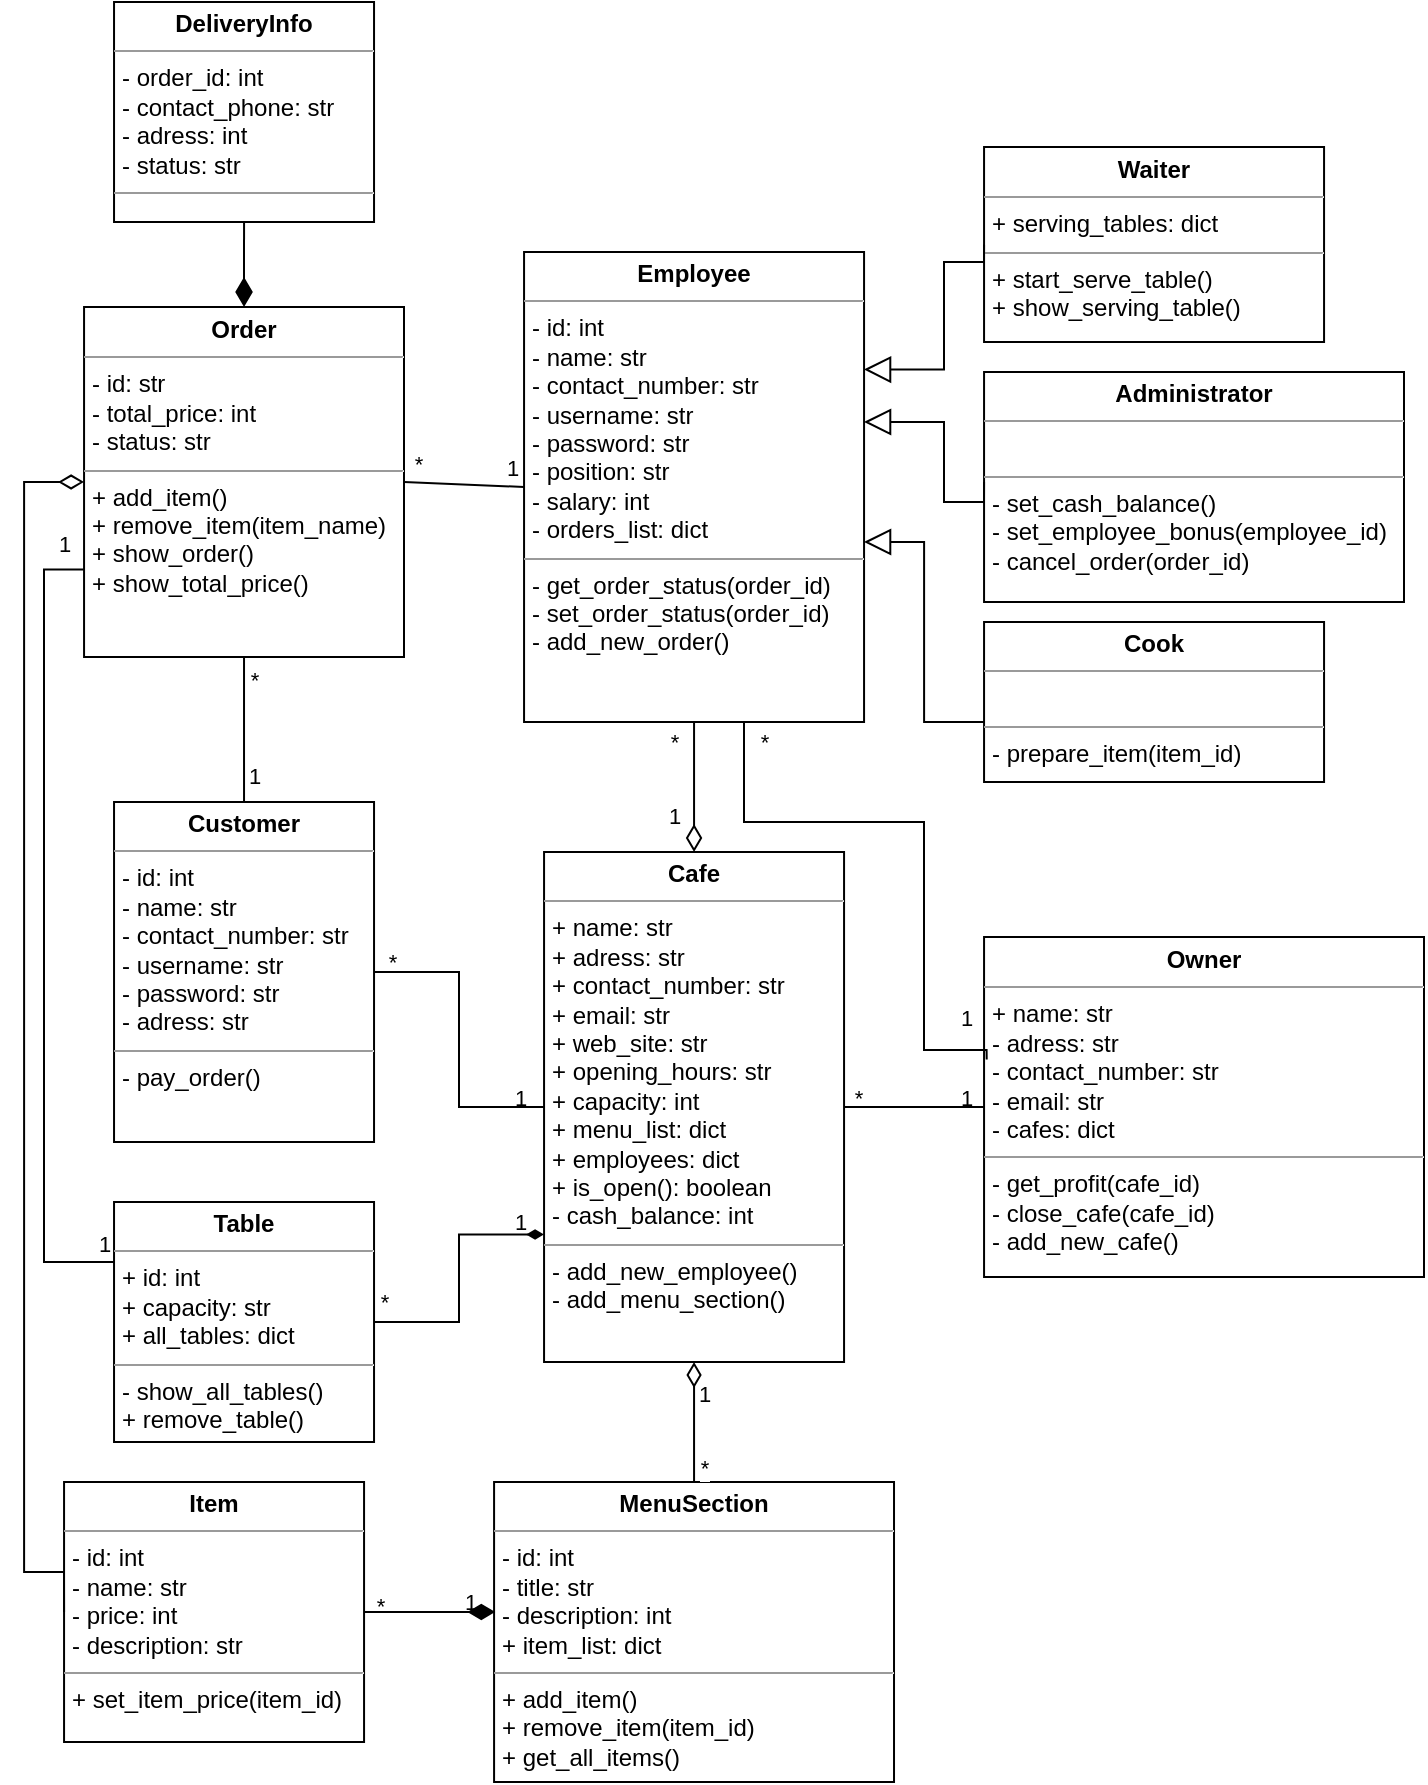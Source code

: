 <mxfile compressed="true" version="14.6.13" type="device"><diagram name="Page-1" id="c4acf3e9-155e-7222-9cf6-157b1a14988f"><mxGraphModel dx="946" dy="614" grid="1" gridSize="10" guides="1" tooltips="1" connect="1" arrows="1" fold="1" page="1" pageScale="1" pageWidth="850" pageHeight="1100" background="#ffffff" math="0" shadow="0"><root><mxCell id="0"/><mxCell id="1" parent="0"/><mxCell id="5d2195bd80daf111-20" value="&lt;p style=&quot;margin: 0px ; margin-top: 4px ; text-align: center&quot;&gt;&lt;b&gt;Cafe&lt;/b&gt;&lt;/p&gt;&lt;hr size=&quot;1&quot;&gt;&lt;p style=&quot;margin: 0px ; margin-left: 4px&quot;&gt;&lt;span&gt;+ name: str&lt;/span&gt;&lt;br&gt;&lt;/p&gt;&lt;p style=&quot;margin: 0px ; margin-left: 4px&quot;&gt;+ adress: str&lt;/p&gt;&lt;p style=&quot;margin: 0px ; margin-left: 4px&quot;&gt;+ contact_number: str&lt;/p&gt;&lt;p style=&quot;margin: 0px ; margin-left: 4px&quot;&gt;+ email: str&lt;/p&gt;&lt;p style=&quot;margin: 0px ; margin-left: 4px&quot;&gt;+ web_site: str&lt;/p&gt;&lt;p style=&quot;margin: 0px ; margin-left: 4px&quot;&gt;+ opening_hours: str&lt;/p&gt;&lt;p style=&quot;margin: 0px ; margin-left: 4px&quot;&gt;+ capacity: int&lt;/p&gt;&lt;p style=&quot;margin: 0px ; margin-left: 4px&quot;&gt;+ menu_list: dict&lt;/p&gt;&lt;p style=&quot;margin: 0px ; margin-left: 4px&quot;&gt;+ employees: dict&lt;/p&gt;&lt;p style=&quot;margin: 0px ; margin-left: 4px&quot;&gt;+ is_open(): boolean&lt;br&gt;&lt;/p&gt;&lt;p style=&quot;margin: 0px ; margin-left: 4px&quot;&gt;- cash_balance: int&lt;br&gt;&lt;/p&gt;&lt;hr size=&quot;1&quot;&gt;&lt;p style=&quot;margin: 0px ; margin-left: 4px&quot;&gt;- add_new_employee()&lt;/p&gt;&lt;p style=&quot;margin: 0px ; margin-left: 4px&quot;&gt;- add_menu_section()&lt;/p&gt;" style="verticalAlign=top;align=left;overflow=fill;fontSize=12;fontFamily=Helvetica;html=1;rounded=0;shadow=0;comic=0;labelBackgroundColor=none;strokeWidth=1" parent="1" vertex="1"><mxGeometry x="360.03" y="535" width="150" height="255" as="geometry"/></mxCell><mxCell id="MNvW9O_bEAbqNwFckt4n-1" value="&lt;p style=&quot;margin: 0px ; margin-top: 4px ; text-align: center&quot;&gt;&lt;b&gt;Owner&lt;/b&gt;&lt;/p&gt;&lt;hr size=&quot;1&quot;&gt;&lt;p style=&quot;margin: 0px ; margin-left: 4px&quot;&gt;+ name: str&lt;br&gt;- adress: str&lt;/p&gt;&lt;p style=&quot;margin: 0px ; margin-left: 4px&quot;&gt;- contact_number: str&lt;/p&gt;&lt;p style=&quot;margin: 0px ; margin-left: 4px&quot;&gt;- email: str&lt;/p&gt;&lt;p style=&quot;margin: 0px ; margin-left: 4px&quot;&gt;- cafes: dict&lt;/p&gt;&lt;hr size=&quot;1&quot;&gt;&lt;p style=&quot;margin: 0px ; margin-left: 4px&quot;&gt;- get_profit(cafe_id)&lt;br&gt;- close_cafe(cafe_id)&lt;/p&gt;&lt;p style=&quot;margin: 0px ; margin-left: 4px&quot;&gt;- add_new_cafe()&lt;/p&gt;" style="verticalAlign=top;align=left;overflow=fill;fontSize=12;fontFamily=Helvetica;html=1;rounded=0;shadow=0;comic=0;labelBackgroundColor=none;strokeWidth=1" parent="1" vertex="1"><mxGeometry x="580.03" y="577.5" width="219.97" height="170" as="geometry"/></mxCell><mxCell id="MNvW9O_bEAbqNwFckt4n-2" value="&lt;p style=&quot;margin: 0px ; margin-top: 4px ; text-align: center&quot;&gt;&lt;b&gt;Employee&lt;/b&gt;&lt;/p&gt;&lt;hr size=&quot;1&quot;&gt;&lt;p style=&quot;margin: 0px ; margin-left: 4px&quot;&gt;- id: int&lt;br&gt;- name: str&lt;/p&gt;&lt;p style=&quot;margin: 0px ; margin-left: 4px&quot;&gt;- contact_number: str&lt;/p&gt;&lt;p style=&quot;margin: 0px ; margin-left: 4px&quot;&gt;- username: str&lt;/p&gt;&lt;p style=&quot;margin: 0px ; margin-left: 4px&quot;&gt;- password: str&lt;/p&gt;&lt;p style=&quot;margin: 0px ; margin-left: 4px&quot;&gt;- position: str&lt;/p&gt;&lt;p style=&quot;margin: 0px ; margin-left: 4px&quot;&gt;- salary: int&lt;/p&gt;&lt;p style=&quot;margin: 0px ; margin-left: 4px&quot;&gt;- orders_list: dict&lt;/p&gt;&lt;hr size=&quot;1&quot;&gt;&lt;p style=&quot;margin: 0px ; margin-left: 4px&quot;&gt;- get_order_status(order_id)&lt;/p&gt;&lt;p style=&quot;margin: 0px ; margin-left: 4px&quot;&gt;- set_order_status(order_id)&lt;br&gt;&lt;/p&gt;&lt;p style=&quot;margin: 0px ; margin-left: 4px&quot;&gt;- add_new_order()&lt;/p&gt;" style="verticalAlign=top;align=left;overflow=fill;fontSize=12;fontFamily=Helvetica;html=1;rounded=0;shadow=0;comic=0;labelBackgroundColor=none;strokeWidth=1" parent="1" vertex="1"><mxGeometry x="350.03" y="235" width="170" height="235" as="geometry"/></mxCell><mxCell id="MNvW9O_bEAbqNwFckt4n-3" value="&lt;p style=&quot;margin: 0px ; margin-top: 4px ; text-align: center&quot;&gt;&lt;b&gt;Order&lt;/b&gt;&lt;/p&gt;&lt;hr size=&quot;1&quot;&gt;&lt;p style=&quot;margin: 0px ; margin-left: 4px&quot;&gt;- id: str&lt;/p&gt;&lt;p style=&quot;margin: 0px ; margin-left: 4px&quot;&gt;- total_price: int&lt;/p&gt;&lt;p style=&quot;margin: 0px ; margin-left: 4px&quot;&gt;- status: str&lt;/p&gt;&lt;hr size=&quot;1&quot;&gt;&lt;p style=&quot;margin: 0px ; margin-left: 4px&quot;&gt;+ add_item()&lt;/p&gt;&lt;p style=&quot;margin: 0px ; margin-left: 4px&quot;&gt;+ remove_item(item_name)&lt;/p&gt;&lt;p style=&quot;margin: 0px ; margin-left: 4px&quot;&gt;+ show_order()&lt;/p&gt;&lt;p style=&quot;margin: 0px ; margin-left: 4px&quot;&gt;+ show_total_price()&lt;/p&gt;&lt;p style=&quot;margin: 0px ; margin-left: 4px&quot;&gt;&lt;br&gt;&lt;/p&gt;" style="verticalAlign=top;align=left;overflow=fill;fontSize=12;fontFamily=Helvetica;html=1;rounded=0;shadow=0;comic=0;labelBackgroundColor=none;strokeWidth=1" parent="1" vertex="1"><mxGeometry x="130.03" y="262.5" width="159.97" height="175" as="geometry"/></mxCell><mxCell id="MNvW9O_bEAbqNwFckt4n-4" style="edgeStyle=orthogonalEdgeStyle;rounded=0;orthogonalLoop=1;jettySize=auto;html=1;exitX=0.5;exitY=1;exitDx=0;exitDy=0;" parent="1" source="MNvW9O_bEAbqNwFckt4n-3" target="MNvW9O_bEAbqNwFckt4n-3" edge="1"><mxGeometry relative="1" as="geometry"/></mxCell><mxCell id="MNvW9O_bEAbqNwFckt4n-5" value="&lt;p style=&quot;margin: 0px ; margin-top: 4px ; text-align: center&quot;&gt;&lt;b&gt;Customer&lt;/b&gt;&lt;/p&gt;&lt;hr size=&quot;1&quot;&gt;&lt;p style=&quot;margin: 0px ; margin-left: 4px&quot;&gt;- id: int&lt;br&gt;- name: str&lt;/p&gt;&lt;p style=&quot;margin: 0px ; margin-left: 4px&quot;&gt;- contact_number: str&lt;/p&gt;&lt;p style=&quot;margin: 0px ; margin-left: 4px&quot;&gt;- username: str&lt;/p&gt;&lt;p style=&quot;margin: 0px ; margin-left: 4px&quot;&gt;- password: str&lt;/p&gt;&lt;p style=&quot;margin: 0px ; margin-left: 4px&quot;&gt;- adress: str&lt;/p&gt;&lt;hr size=&quot;1&quot;&gt;&lt;p style=&quot;margin: 0px ; margin-left: 4px&quot;&gt;- pay_order()&lt;br&gt;&lt;/p&gt;&lt;p style=&quot;margin: 0px ; margin-left: 4px&quot;&gt;&lt;br&gt;&lt;/p&gt;" style="verticalAlign=top;align=left;overflow=fill;fontSize=12;fontFamily=Helvetica;html=1;rounded=0;shadow=0;comic=0;labelBackgroundColor=none;strokeWidth=1" parent="1" vertex="1"><mxGeometry x="145.02" y="510" width="130" height="170" as="geometry"/></mxCell><mxCell id="MNvW9O_bEAbqNwFckt4n-6" value="" style="endArrow=none;html=1;entryX=1;entryY=0.5;entryDx=0;entryDy=0;exitX=0;exitY=0.5;exitDx=0;exitDy=0;" parent="1" source="MNvW9O_bEAbqNwFckt4n-1" target="5d2195bd80daf111-20" edge="1"><mxGeometry width="50" height="50" relative="1" as="geometry"><mxPoint x="720.03" y="540" as="sourcePoint"/><mxPoint x="770.03" y="490" as="targetPoint"/></mxGeometry></mxCell><mxCell id="MNvW9O_bEAbqNwFckt4n-7" value="1" style="edgeLabel;html=1;align=center;verticalAlign=middle;resizable=0;points=[];labelBackgroundColor=none;" parent="MNvW9O_bEAbqNwFckt4n-6" vertex="1" connectable="0"><mxGeometry x="-0.236" y="-1" relative="1" as="geometry"><mxPoint x="17" y="-4" as="offset"/></mxGeometry></mxCell><mxCell id="MNvW9O_bEAbqNwFckt4n-8" value="*" style="edgeLabel;html=1;align=center;verticalAlign=middle;resizable=0;points=[];labelBackgroundColor=none;" parent="MNvW9O_bEAbqNwFckt4n-6" vertex="1" connectable="0"><mxGeometry x="0.818" y="1" relative="1" as="geometry"><mxPoint y="-6" as="offset"/></mxGeometry></mxCell><mxCell id="YnuvWXjM2AFLfbQMbX8u-2" value="1" style="edgeLabel;html=1;align=center;verticalAlign=middle;resizable=0;points=[];labelBackgroundColor=none;" parent="MNvW9O_bEAbqNwFckt4n-6" vertex="1" connectable="0"><mxGeometry x="-0.236" y="-1" relative="1" as="geometry"><mxPoint x="17" y="-44" as="offset"/></mxGeometry></mxCell><mxCell id="MNvW9O_bEAbqNwFckt4n-9" value="" style="endArrow=none;html=1;entryX=0.5;entryY=1;entryDx=0;entryDy=0;exitX=0.5;exitY=0;exitDx=0;exitDy=0;startArrow=diamondThin;startFill=0;endFill=0;startSize=11;jumpSize=7;endSize=10;" parent="1" source="5d2195bd80daf111-20" target="MNvW9O_bEAbqNwFckt4n-2" edge="1"><mxGeometry width="50" height="50" relative="1" as="geometry"><mxPoint x="700.03" y="590" as="sourcePoint"/><mxPoint x="750.03" y="540" as="targetPoint"/></mxGeometry></mxCell><mxCell id="MNvW9O_bEAbqNwFckt4n-53" value="1" style="edgeLabel;html=1;align=center;verticalAlign=middle;resizable=0;points=[];" parent="MNvW9O_bEAbqNwFckt4n-9" vertex="1" connectable="0"><mxGeometry x="-0.446" relative="1" as="geometry"><mxPoint x="-10" as="offset"/></mxGeometry></mxCell><mxCell id="MNvW9O_bEAbqNwFckt4n-54" value="*" style="edgeLabel;html=1;align=center;verticalAlign=middle;resizable=0;points=[];" parent="MNvW9O_bEAbqNwFckt4n-9" vertex="1" connectable="0"><mxGeometry x="0.707" y="1" relative="1" as="geometry"><mxPoint x="-9" as="offset"/></mxGeometry></mxCell><mxCell id="YnuvWXjM2AFLfbQMbX8u-3" value="*" style="edgeLabel;html=1;align=center;verticalAlign=middle;resizable=0;points=[];" parent="MNvW9O_bEAbqNwFckt4n-9" vertex="1" connectable="0"><mxGeometry x="0.707" y="1" relative="1" as="geometry"><mxPoint x="36" as="offset"/></mxGeometry></mxCell><mxCell id="MNvW9O_bEAbqNwFckt4n-10" value="&lt;p style=&quot;margin: 0px ; margin-top: 4px ; text-align: center&quot;&gt;&lt;b&gt;MenuSection&lt;/b&gt;&lt;/p&gt;&lt;hr size=&quot;1&quot;&gt;&lt;p style=&quot;margin: 0px ; margin-left: 4px&quot;&gt;&lt;span&gt;- id: int&lt;/span&gt;&lt;/p&gt;&lt;p style=&quot;margin: 0px ; margin-left: 4px&quot;&gt;- title: str&lt;/p&gt;&lt;p style=&quot;margin: 0px ; margin-left: 4px&quot;&gt;- description: int&lt;/p&gt;&lt;p style=&quot;margin: 0px ; margin-left: 4px&quot;&gt;+ item_list: dict&lt;/p&gt;&lt;hr size=&quot;1&quot;&gt;&lt;p style=&quot;margin: 0px ; margin-left: 4px&quot;&gt;+ add_item()&lt;/p&gt;&lt;p style=&quot;margin: 0px ; margin-left: 4px&quot;&gt;+ remove_item(item_id)&lt;/p&gt;&lt;p style=&quot;margin: 0px ; margin-left: 4px&quot;&gt;+ get_all_items()&lt;/p&gt;&lt;p style=&quot;margin: 0px ; margin-left: 4px&quot;&gt;&lt;br&gt;&lt;/p&gt;&lt;p style=&quot;margin: 0px ; margin-left: 4px&quot;&gt;&lt;br&gt;&lt;/p&gt;&lt;p style=&quot;margin: 0px ; margin-left: 4px&quot;&gt;&lt;br&gt;&lt;/p&gt;" style="verticalAlign=top;align=left;overflow=fill;fontSize=12;fontFamily=Helvetica;html=1;rounded=0;shadow=0;comic=0;labelBackgroundColor=none;strokeWidth=1" parent="1" vertex="1"><mxGeometry x="335.04" y="850" width="199.97" height="150" as="geometry"/></mxCell><mxCell id="MNvW9O_bEAbqNwFckt4n-11" value="&lt;p style=&quot;margin: 0px ; margin-top: 4px ; text-align: center&quot;&gt;&lt;b&gt;Item&lt;/b&gt;&lt;/p&gt;&lt;hr size=&quot;1&quot;&gt;&lt;p style=&quot;margin: 0px ; margin-left: 4px&quot;&gt;- id: int&lt;br&gt;- name: str&lt;/p&gt;&lt;p style=&quot;margin: 0px ; margin-left: 4px&quot;&gt;- price: int&lt;/p&gt;&lt;p style=&quot;margin: 0px ; margin-left: 4px&quot;&gt;- description: str&lt;/p&gt;&lt;hr size=&quot;1&quot;&gt;&lt;p style=&quot;margin: 0px ; margin-left: 4px&quot;&gt;+ set_item_price(item_id)&lt;/p&gt;&lt;p style=&quot;margin: 0px ; margin-left: 4px&quot;&gt;&lt;br&gt;&lt;/p&gt;&lt;p style=&quot;margin: 0px ; margin-left: 4px&quot;&gt;&lt;br&gt;&lt;/p&gt;&lt;p style=&quot;margin: 0px ; margin-left: 4px&quot;&gt;&lt;br&gt;&lt;/p&gt;" style="verticalAlign=top;align=left;overflow=fill;fontSize=12;fontFamily=Helvetica;html=1;rounded=0;shadow=0;comic=0;labelBackgroundColor=none;strokeWidth=1" parent="1" vertex="1"><mxGeometry x="120.03" y="850" width="150" height="130" as="geometry"/></mxCell><mxCell id="MNvW9O_bEAbqNwFckt4n-13" value="" style="endArrow=diamondThin;html=1;startSize=11;endSize=10;entryX=0.5;entryY=1;entryDx=0;entryDy=0;exitX=0.5;exitY=0;exitDx=0;exitDy=0;endFill=0;" parent="1" source="MNvW9O_bEAbqNwFckt4n-10" target="5d2195bd80daf111-20" edge="1"><mxGeometry width="50" height="50" relative="1" as="geometry"><mxPoint x="740.03" y="860" as="sourcePoint"/><mxPoint x="790.03" y="810" as="targetPoint"/></mxGeometry></mxCell><mxCell id="MNvW9O_bEAbqNwFckt4n-16" value="1" style="edgeLabel;html=1;align=center;verticalAlign=middle;resizable=0;points=[];" parent="MNvW9O_bEAbqNwFckt4n-13" vertex="1" connectable="0"><mxGeometry x="0.459" relative="1" as="geometry"><mxPoint x="5" as="offset"/></mxGeometry></mxCell><mxCell id="MNvW9O_bEAbqNwFckt4n-17" value="*" style="edgeLabel;html=1;align=center;verticalAlign=middle;resizable=0;points=[];" parent="MNvW9O_bEAbqNwFckt4n-13" vertex="1" connectable="0"><mxGeometry x="-0.704" relative="1" as="geometry"><mxPoint x="5" y="2" as="offset"/></mxGeometry></mxCell><mxCell id="MNvW9O_bEAbqNwFckt4n-21" value="" style="endArrow=none;html=1;startSize=11;endSize=10;entryX=1;entryY=0.5;entryDx=0;entryDy=0;startArrow=diamondThin;startFill=1;exitX=0.003;exitY=0.433;exitDx=0;exitDy=0;exitPerimeter=0;" parent="1" source="MNvW9O_bEAbqNwFckt4n-10" target="MNvW9O_bEAbqNwFckt4n-11" edge="1"><mxGeometry width="50" height="50" relative="1" as="geometry"><mxPoint x="360.03" y="895" as="sourcePoint"/><mxPoint x="600.03" y="860" as="targetPoint"/></mxGeometry></mxCell><mxCell id="MNvW9O_bEAbqNwFckt4n-23" value="*" style="edgeLabel;html=1;align=center;verticalAlign=middle;resizable=0;points=[];labelBackgroundColor=none;" parent="MNvW9O_bEAbqNwFckt4n-21" vertex="1" connectable="0"><mxGeometry x="0.771" y="1" relative="1" as="geometry"><mxPoint y="-4" as="offset"/></mxGeometry></mxCell><mxCell id="MNvW9O_bEAbqNwFckt4n-24" value="1" style="edgeLabel;html=1;align=center;verticalAlign=middle;resizable=0;points=[];labelBackgroundColor=none;" parent="MNvW9O_bEAbqNwFckt4n-21" vertex="1" connectable="0"><mxGeometry x="-0.451" y="1" relative="1" as="geometry"><mxPoint x="5" y="-6" as="offset"/></mxGeometry></mxCell><mxCell id="MNvW9O_bEAbqNwFckt4n-25" value="&lt;p style=&quot;margin: 0px ; margin-top: 4px ; text-align: center&quot;&gt;&lt;b&gt;Waiter&lt;/b&gt;&lt;/p&gt;&lt;hr size=&quot;1&quot;&gt;&lt;p style=&quot;margin: 0px ; margin-left: 4px&quot;&gt;+ serving_tables: dict&lt;/p&gt;&lt;hr size=&quot;1&quot;&gt;&lt;p style=&quot;margin: 0px ; margin-left: 4px&quot;&gt;+ start_serve_table()&lt;/p&gt;&lt;p style=&quot;margin: 0px ; margin-left: 4px&quot;&gt;+ show_serving_table()&lt;/p&gt;" style="verticalAlign=top;align=left;overflow=fill;fontSize=12;fontFamily=Helvetica;html=1;rounded=0;shadow=0;comic=0;labelBackgroundColor=none;strokeWidth=1" parent="1" vertex="1"><mxGeometry x="580.03" y="182.5" width="170" height="97.5" as="geometry"/></mxCell><mxCell id="MNvW9O_bEAbqNwFckt4n-27" value="&lt;p style=&quot;margin: 0px ; margin-top: 4px ; text-align: center&quot;&gt;&lt;b&gt;Administrator&lt;/b&gt;&lt;/p&gt;&lt;hr size=&quot;1&quot;&gt;&lt;p style=&quot;margin: 0px ; margin-left: 4px&quot;&gt;&lt;br&gt;&lt;/p&gt;&lt;hr size=&quot;1&quot;&gt;&lt;p style=&quot;margin: 0px ; margin-left: 4px&quot;&gt;&lt;span&gt;- set_cash_balance()&lt;/span&gt;&lt;/p&gt;&lt;p style=&quot;margin: 0px ; margin-left: 4px&quot;&gt;- set_employee_bonus(employee_id)&lt;/p&gt;&lt;p style=&quot;margin: 0px ; margin-left: 4px&quot;&gt;- cancel_order(order_id)&lt;/p&gt;" style="verticalAlign=top;align=left;overflow=fill;fontSize=12;fontFamily=Helvetica;html=1;rounded=0;shadow=0;comic=0;labelBackgroundColor=none;strokeWidth=1" parent="1" vertex="1"><mxGeometry x="580.03" y="295" width="209.97" height="115" as="geometry"/></mxCell><mxCell id="MNvW9O_bEAbqNwFckt4n-28" value="&lt;p style=&quot;margin: 0px ; margin-top: 4px ; text-align: center&quot;&gt;&lt;b&gt;Cook&lt;/b&gt;&lt;/p&gt;&lt;hr size=&quot;1&quot;&gt;&lt;p style=&quot;margin: 0px ; margin-left: 4px&quot;&gt;&lt;br&gt;&lt;/p&gt;&lt;hr size=&quot;1&quot;&gt;&lt;p style=&quot;margin: 0px ; margin-left: 4px&quot;&gt;- prepare_item(item_id)&lt;/p&gt;" style="verticalAlign=top;align=left;overflow=fill;fontSize=12;fontFamily=Helvetica;html=1;rounded=0;shadow=0;comic=0;labelBackgroundColor=none;strokeWidth=1" parent="1" vertex="1"><mxGeometry x="580.03" y="420" width="170" height="80" as="geometry"/></mxCell><mxCell id="MNvW9O_bEAbqNwFckt4n-33" value="" style="endArrow=none;html=1;shadow=0;startSize=11;endSize=10;strokeColor=#000000;entryX=1;entryY=0.5;entryDx=0;entryDy=0;exitX=0;exitY=0.5;exitDx=0;exitDy=0;" parent="1" source="MNvW9O_bEAbqNwFckt4n-2" target="MNvW9O_bEAbqNwFckt4n-3" edge="1"><mxGeometry width="50" height="50" relative="1" as="geometry"><mxPoint x="580.03" y="630" as="sourcePoint"/><mxPoint x="630.03" y="580" as="targetPoint"/></mxGeometry></mxCell><mxCell id="MNvW9O_bEAbqNwFckt4n-35" value="1" style="edgeLabel;html=1;align=center;verticalAlign=middle;resizable=0;points=[];labelBackgroundColor=none;" parent="MNvW9O_bEAbqNwFckt4n-33" vertex="1" connectable="0"><mxGeometry x="-0.794" relative="1" as="geometry"><mxPoint y="-10" as="offset"/></mxGeometry></mxCell><mxCell id="MNvW9O_bEAbqNwFckt4n-36" value="*" style="edgeLabel;html=1;align=center;verticalAlign=middle;resizable=0;points=[];labelBackgroundColor=none;" parent="MNvW9O_bEAbqNwFckt4n-33" vertex="1" connectable="0"><mxGeometry x="0.783" relative="1" as="geometry"><mxPoint y="-10" as="offset"/></mxGeometry></mxCell><mxCell id="MNvW9O_bEAbqNwFckt4n-37" value="" style="endArrow=diamondThin;html=1;shadow=0;startSize=11;endSize=10;strokeColor=#000000;edgeStyle=orthogonalEdgeStyle;rounded=0;entryX=0;entryY=0.5;entryDx=0;entryDy=0;exitX=0;exitY=0.5;exitDx=0;exitDy=0;startArrow=none;startFill=0;endFill=0;" parent="1" source="MNvW9O_bEAbqNwFckt4n-11" target="MNvW9O_bEAbqNwFckt4n-3" edge="1"><mxGeometry width="50" height="50" relative="1" as="geometry"><mxPoint x="200.03" y="630" as="sourcePoint"/><mxPoint x="250.03" y="580" as="targetPoint"/><Array as="points"><mxPoint x="100.03" y="895"/><mxPoint x="100.03" y="350"/></Array></mxGeometry></mxCell><mxCell id="MNvW9O_bEAbqNwFckt4n-39" value="" style="endArrow=none;html=1;shadow=0;startSize=11;endSize=10;strokeColor=#000000;exitX=0.5;exitY=0;exitDx=0;exitDy=0;entryX=0.5;entryY=1;entryDx=0;entryDy=0;" parent="1" source="MNvW9O_bEAbqNwFckt4n-5" target="MNvW9O_bEAbqNwFckt4n-3" edge="1"><mxGeometry width="50" height="50" relative="1" as="geometry"><mxPoint x="490.03" y="530" as="sourcePoint"/><mxPoint x="540.03" y="480" as="targetPoint"/></mxGeometry></mxCell><mxCell id="MNvW9O_bEAbqNwFckt4n-40" value="1" style="edgeLabel;html=1;align=center;verticalAlign=middle;resizable=0;points=[];" parent="MNvW9O_bEAbqNwFckt4n-39" vertex="1" connectable="0"><mxGeometry x="-0.64" relative="1" as="geometry"><mxPoint x="5" as="offset"/></mxGeometry></mxCell><mxCell id="MNvW9O_bEAbqNwFckt4n-41" value="*" style="edgeLabel;html=1;align=center;verticalAlign=middle;resizable=0;points=[];" parent="MNvW9O_bEAbqNwFckt4n-39" vertex="1" connectable="0"><mxGeometry x="0.703" y="1" relative="1" as="geometry"><mxPoint x="6" as="offset"/></mxGeometry></mxCell><mxCell id="MNvW9O_bEAbqNwFckt4n-42" value="" style="endArrow=none;html=1;shadow=0;startSize=11;endSize=10;edgeStyle=orthogonalEdgeStyle;rounded=0;entryX=0;entryY=0.5;entryDx=0;entryDy=0;exitX=1;exitY=0.25;exitDx=0;exitDy=0;endFill=0;startArrow=block;startFill=0;" parent="1" source="MNvW9O_bEAbqNwFckt4n-2" target="MNvW9O_bEAbqNwFckt4n-25" edge="1"><mxGeometry width="50" height="50" relative="1" as="geometry"><mxPoint x="450.03" y="500" as="sourcePoint"/><mxPoint x="500.03" y="450" as="targetPoint"/><Array as="points"><mxPoint x="560" y="293"/><mxPoint x="560" y="240"/></Array></mxGeometry></mxCell><mxCell id="MNvW9O_bEAbqNwFckt4n-43" value="" style="endArrow=none;html=1;shadow=0;startSize=11;endSize=10;edgeStyle=orthogonalEdgeStyle;rounded=0;endFill=0;startArrow=block;startFill=0;" parent="1" source="MNvW9O_bEAbqNwFckt4n-2" edge="1"><mxGeometry width="50" height="50" relative="1" as="geometry"><mxPoint x="520.03" y="295" as="sourcePoint"/><mxPoint x="580.03" y="350" as="targetPoint"/><Array as="points"><mxPoint x="560" y="320"/><mxPoint x="560" y="360"/><mxPoint x="580" y="360"/></Array></mxGeometry></mxCell><mxCell id="MNvW9O_bEAbqNwFckt4n-44" value="" style="endArrow=none;html=1;shadow=0;startSize=11;endSize=10;edgeStyle=orthogonalEdgeStyle;rounded=0;endFill=0;startArrow=block;startFill=0;" parent="1" source="MNvW9O_bEAbqNwFckt4n-2" edge="1"><mxGeometry width="50" height="50" relative="1" as="geometry"><mxPoint x="520.03" y="320" as="sourcePoint"/><mxPoint x="580" y="470" as="targetPoint"/><Array as="points"><mxPoint x="550.03" y="380"/><mxPoint x="550.03" y="470"/><mxPoint x="580.03" y="470"/></Array></mxGeometry></mxCell><mxCell id="MNvW9O_bEAbqNwFckt4n-45" value="" style="endArrow=none;html=1;shadow=0;startSize=11;endSize=10;strokeColor=#000000;rounded=0;edgeStyle=orthogonalEdgeStyle;exitX=1;exitY=0.5;exitDx=0;exitDy=0;startArrow=none;startFill=0;" parent="1" source="MNvW9O_bEAbqNwFckt4n-5" target="5d2195bd80daf111-20" edge="1"><mxGeometry width="50" height="50" relative="1" as="geometry"><mxPoint x="370.03" y="590" as="sourcePoint"/><mxPoint x="420.03" y="540" as="targetPoint"/></mxGeometry></mxCell><mxCell id="MNvW9O_bEAbqNwFckt4n-46" value="1" style="edgeLabel;html=1;align=center;verticalAlign=middle;resizable=0;points=[];labelBackgroundColor=none;" parent="MNvW9O_bEAbqNwFckt4n-45" vertex="1" connectable="0"><mxGeometry x="0.708" y="2" relative="1" as="geometry"><mxPoint x="10" y="-3" as="offset"/></mxGeometry></mxCell><mxCell id="MNvW9O_bEAbqNwFckt4n-47" value="*" style="edgeLabel;html=1;align=center;verticalAlign=middle;resizable=0;points=[];labelBackgroundColor=none;" parent="MNvW9O_bEAbqNwFckt4n-45" vertex="1" connectable="0"><mxGeometry x="-0.884" y="-1" relative="1" as="geometry"><mxPoint y="-6" as="offset"/></mxGeometry></mxCell><mxCell id="pA1vrJNsLFirsCoT2nSa-3" value="1" style="edgeLabel;html=1;align=center;verticalAlign=middle;resizable=0;points=[];labelBackgroundColor=none;" vertex="1" connectable="0" parent="MNvW9O_bEAbqNwFckt4n-45"><mxGeometry x="0.708" y="2" relative="1" as="geometry"><mxPoint x="10" y="59" as="offset"/></mxGeometry></mxCell><mxCell id="pA1vrJNsLFirsCoT2nSa-4" value="*" style="edgeLabel;html=1;align=center;verticalAlign=middle;resizable=0;points=[];labelBackgroundColor=none;" vertex="1" connectable="0" parent="MNvW9O_bEAbqNwFckt4n-45"><mxGeometry x="0.708" y="2" relative="1" as="geometry"><mxPoint x="-58" y="99" as="offset"/></mxGeometry></mxCell><mxCell id="pA1vrJNsLFirsCoT2nSa-6" value="1" style="edgeLabel;html=1;align=center;verticalAlign=middle;resizable=0;points=[];labelBackgroundColor=none;" vertex="1" connectable="0" parent="MNvW9O_bEAbqNwFckt4n-45"><mxGeometry x="0.708" y="2" relative="1" as="geometry"><mxPoint x="-198" y="70" as="offset"/></mxGeometry></mxCell><mxCell id="pA1vrJNsLFirsCoT2nSa-7" value="1" style="edgeLabel;html=1;align=center;verticalAlign=middle;resizable=0;points=[];labelBackgroundColor=none;" vertex="1" connectable="0" parent="MNvW9O_bEAbqNwFckt4n-45"><mxGeometry x="0.708" y="2" relative="1" as="geometry"><mxPoint x="-218" y="-280" as="offset"/></mxGeometry></mxCell><mxCell id="MNvW9O_bEAbqNwFckt4n-48" value="&lt;p style=&quot;margin: 0px ; margin-top: 4px ; text-align: center&quot;&gt;&lt;b&gt;DeliveryInfo&lt;/b&gt;&lt;/p&gt;&lt;hr size=&quot;1&quot;&gt;&lt;p style=&quot;margin: 0px ; margin-left: 4px&quot;&gt;- order_id: int&lt;/p&gt;&lt;p style=&quot;margin: 0px ; margin-left: 4px&quot;&gt;- contact_phone: str&lt;br&gt;&lt;/p&gt;&lt;p style=&quot;margin: 0px ; margin-left: 4px&quot;&gt;- adress: int&lt;/p&gt;&lt;p style=&quot;margin: 0px ; margin-left: 4px&quot;&gt;- status: str&lt;/p&gt;&lt;hr size=&quot;1&quot;&gt;&lt;p style=&quot;margin: 0px ; margin-left: 4px&quot;&gt;&lt;br&gt;&lt;/p&gt;&lt;p style=&quot;margin: 0px ; margin-left: 4px&quot;&gt;&lt;br&gt;&lt;/p&gt;&lt;p style=&quot;margin: 0px ; margin-left: 4px&quot;&gt;&lt;br&gt;&lt;/p&gt;&lt;p style=&quot;margin: 0px ; margin-left: 4px&quot;&gt;&lt;br&gt;&lt;/p&gt;" style="verticalAlign=top;align=left;overflow=fill;fontSize=12;fontFamily=Helvetica;html=1;rounded=0;shadow=0;comic=0;labelBackgroundColor=none;strokeWidth=1" parent="1" vertex="1"><mxGeometry x="145.02" y="110" width="130" height="110" as="geometry"/></mxCell><mxCell id="MNvW9O_bEAbqNwFckt4n-49" value="" style="endArrow=diamondThin;html=1;shadow=0;startSize=12;endSize=12;strokeColor=#000000;rounded=0;edgeStyle=orthogonalEdgeStyle;entryX=0.5;entryY=0;entryDx=0;entryDy=0;exitX=0.5;exitY=1;exitDx=0;exitDy=0;endFill=1;" parent="1" source="MNvW9O_bEAbqNwFckt4n-48" target="MNvW9O_bEAbqNwFckt4n-3" edge="1"><mxGeometry width="50" height="50" relative="1" as="geometry"><mxPoint x="170.03" y="550" as="sourcePoint"/><mxPoint x="220.03" y="500" as="targetPoint"/></mxGeometry></mxCell><mxCell id="YnuvWXjM2AFLfbQMbX8u-1" value="" style="endArrow=none;html=1;rounded=0;edgeStyle=orthogonalEdgeStyle;exitX=0.006;exitY=0.36;exitDx=0;exitDy=0;exitPerimeter=0;" parent="1" source="MNvW9O_bEAbqNwFckt4n-1" target="MNvW9O_bEAbqNwFckt4n-2" edge="1"><mxGeometry width="50" height="50" relative="1" as="geometry"><mxPoint x="480" y="610" as="sourcePoint"/><mxPoint x="530" y="560" as="targetPoint"/><Array as="points"><mxPoint x="550" y="634"/><mxPoint x="550" y="520"/><mxPoint x="460" y="520"/></Array></mxGeometry></mxCell><mxCell id="pA1vrJNsLFirsCoT2nSa-2" style="edgeStyle=orthogonalEdgeStyle;rounded=0;orthogonalLoop=1;jettySize=auto;html=1;exitX=1;exitY=0.5;exitDx=0;exitDy=0;entryX=0;entryY=0.75;entryDx=0;entryDy=0;endArrow=diamondThin;endFill=1;" edge="1" parent="1" source="pA1vrJNsLFirsCoT2nSa-1" target="5d2195bd80daf111-20"><mxGeometry relative="1" as="geometry"/></mxCell><mxCell id="pA1vrJNsLFirsCoT2nSa-5" style="edgeStyle=orthogonalEdgeStyle;rounded=0;orthogonalLoop=1;jettySize=auto;html=1;exitX=0;exitY=0.25;exitDx=0;exitDy=0;entryX=0;entryY=0.75;entryDx=0;entryDy=0;endArrow=none;endFill=0;" edge="1" parent="1" source="pA1vrJNsLFirsCoT2nSa-1" target="MNvW9O_bEAbqNwFckt4n-3"><mxGeometry relative="1" as="geometry"/></mxCell><mxCell id="pA1vrJNsLFirsCoT2nSa-1" value="&lt;p style=&quot;margin: 0px ; margin-top: 4px ; text-align: center&quot;&gt;&lt;b&gt;Table&lt;/b&gt;&lt;/p&gt;&lt;hr size=&quot;1&quot;&gt;&lt;p style=&quot;margin: 0px ; margin-left: 4px&quot;&gt;+ id: int&lt;br&gt;+ capacity: str&lt;/p&gt;&lt;p style=&quot;margin: 0px ; margin-left: 4px&quot;&gt;+ all_tables: dict&lt;br&gt;&lt;/p&gt;&lt;hr size=&quot;1&quot;&gt;&lt;p style=&quot;margin: 0px ; margin-left: 4px&quot;&gt;- show_all_tables()&lt;br&gt;&lt;/p&gt;&lt;p style=&quot;margin: 0px ; margin-left: 4px&quot;&gt;+ remove_table()&lt;/p&gt;&lt;p style=&quot;margin: 0px ; margin-left: 4px&quot;&gt;&lt;br&gt;&lt;/p&gt;" style="verticalAlign=top;align=left;overflow=fill;fontSize=12;fontFamily=Helvetica;html=1;rounded=0;shadow=0;comic=0;labelBackgroundColor=none;strokeWidth=1" vertex="1" parent="1"><mxGeometry x="145.02" y="710" width="130" height="120" as="geometry"/></mxCell></root></mxGraphModel></diagram></mxfile>